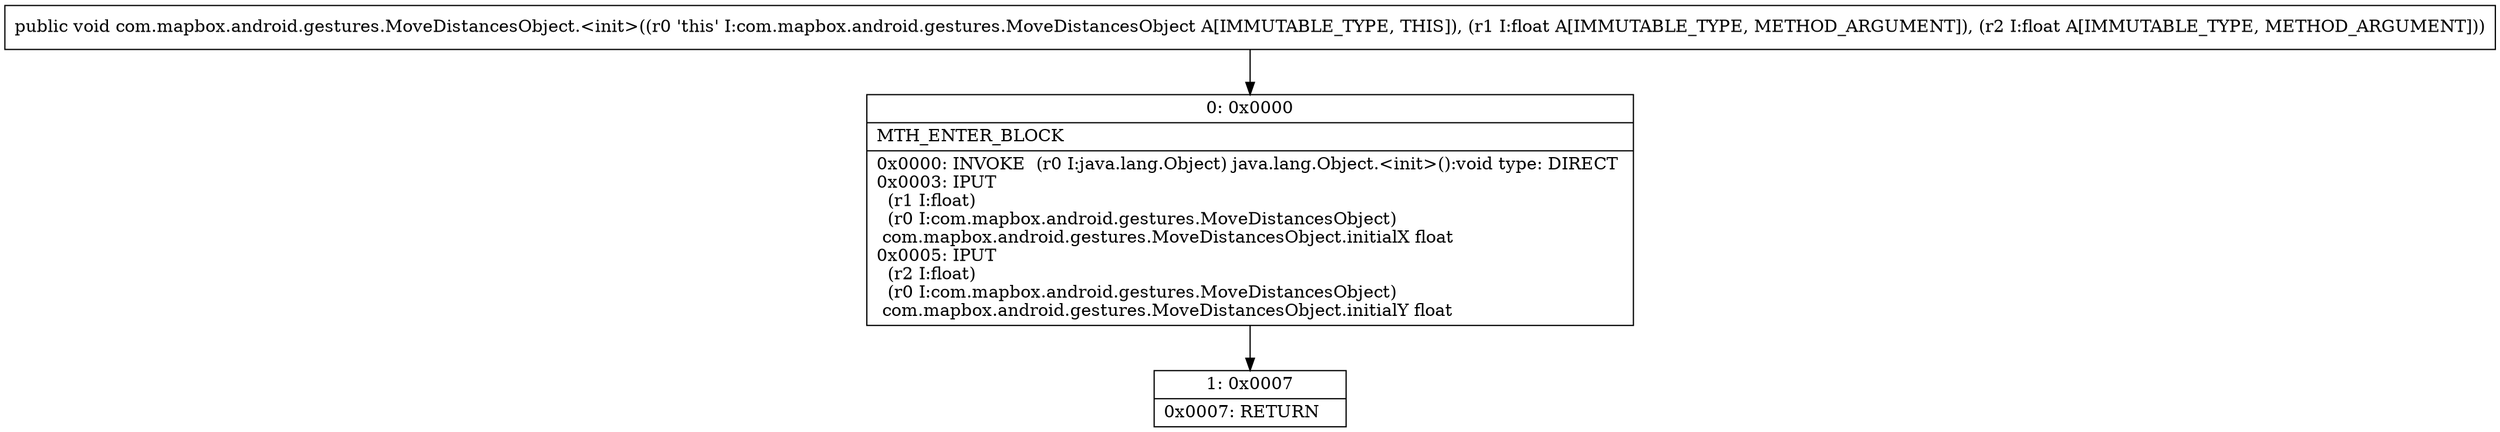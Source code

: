 digraph "CFG forcom.mapbox.android.gestures.MoveDistancesObject.\<init\>(FF)V" {
Node_0 [shape=record,label="{0\:\ 0x0000|MTH_ENTER_BLOCK\l|0x0000: INVOKE  (r0 I:java.lang.Object) java.lang.Object.\<init\>():void type: DIRECT \l0x0003: IPUT  \l  (r1 I:float)\l  (r0 I:com.mapbox.android.gestures.MoveDistancesObject)\l com.mapbox.android.gestures.MoveDistancesObject.initialX float \l0x0005: IPUT  \l  (r2 I:float)\l  (r0 I:com.mapbox.android.gestures.MoveDistancesObject)\l com.mapbox.android.gestures.MoveDistancesObject.initialY float \l}"];
Node_1 [shape=record,label="{1\:\ 0x0007|0x0007: RETURN   \l}"];
MethodNode[shape=record,label="{public void com.mapbox.android.gestures.MoveDistancesObject.\<init\>((r0 'this' I:com.mapbox.android.gestures.MoveDistancesObject A[IMMUTABLE_TYPE, THIS]), (r1 I:float A[IMMUTABLE_TYPE, METHOD_ARGUMENT]), (r2 I:float A[IMMUTABLE_TYPE, METHOD_ARGUMENT])) }"];
MethodNode -> Node_0;
Node_0 -> Node_1;
}

